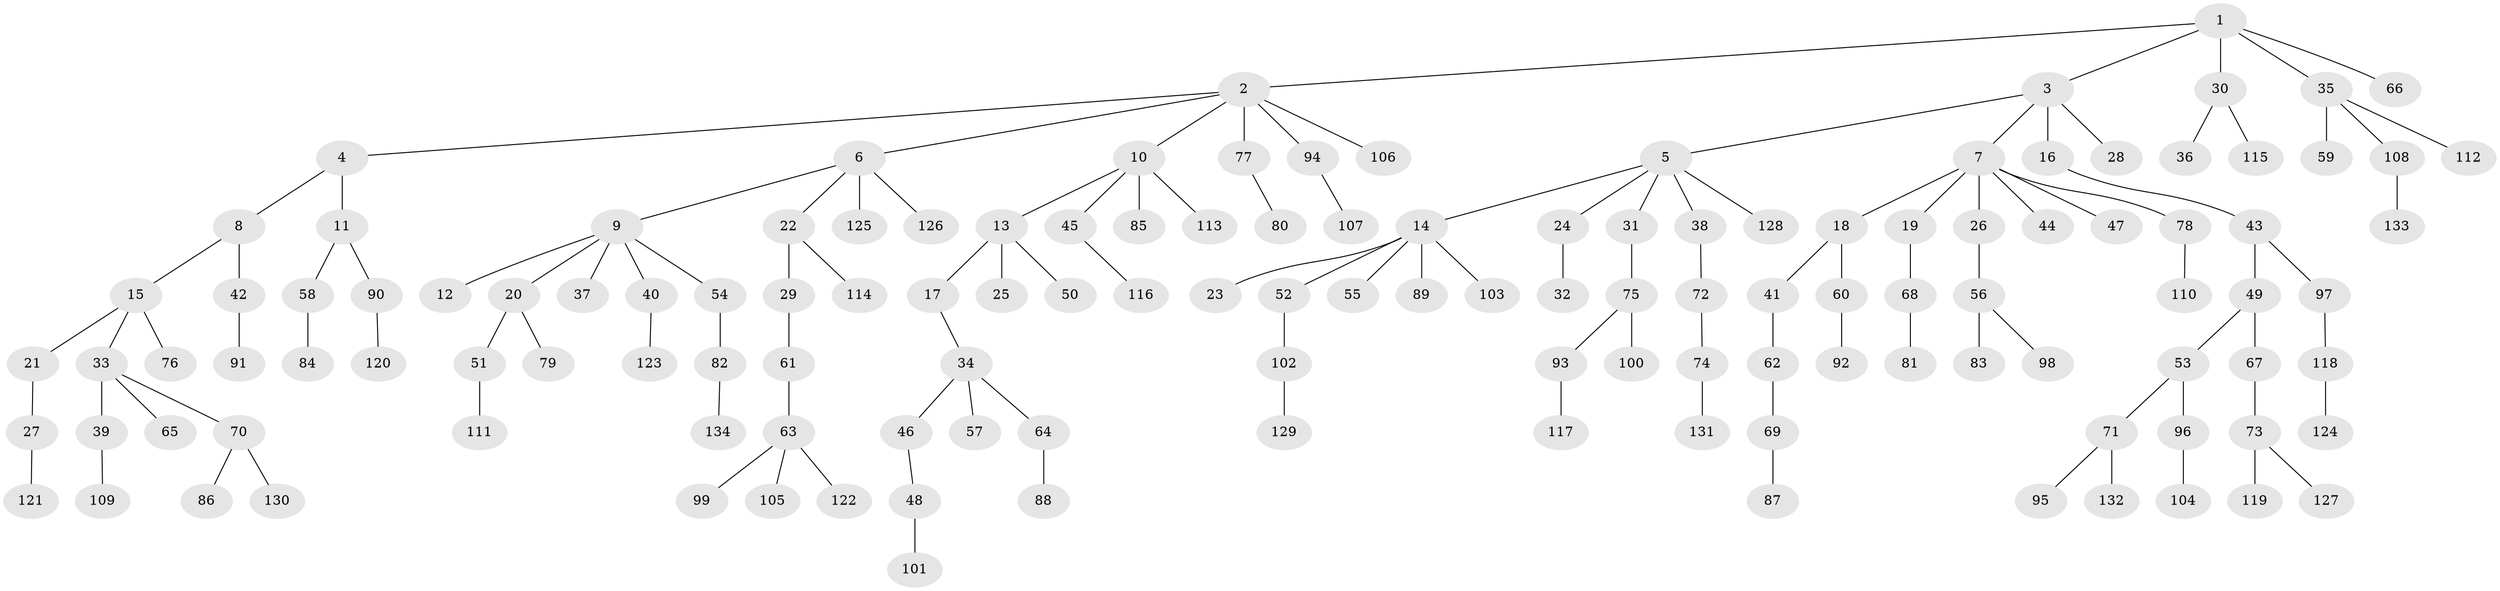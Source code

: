 // Generated by graph-tools (version 1.1) at 2025/26/03/09/25 03:26:26]
// undirected, 134 vertices, 133 edges
graph export_dot {
graph [start="1"]
  node [color=gray90,style=filled];
  1;
  2;
  3;
  4;
  5;
  6;
  7;
  8;
  9;
  10;
  11;
  12;
  13;
  14;
  15;
  16;
  17;
  18;
  19;
  20;
  21;
  22;
  23;
  24;
  25;
  26;
  27;
  28;
  29;
  30;
  31;
  32;
  33;
  34;
  35;
  36;
  37;
  38;
  39;
  40;
  41;
  42;
  43;
  44;
  45;
  46;
  47;
  48;
  49;
  50;
  51;
  52;
  53;
  54;
  55;
  56;
  57;
  58;
  59;
  60;
  61;
  62;
  63;
  64;
  65;
  66;
  67;
  68;
  69;
  70;
  71;
  72;
  73;
  74;
  75;
  76;
  77;
  78;
  79;
  80;
  81;
  82;
  83;
  84;
  85;
  86;
  87;
  88;
  89;
  90;
  91;
  92;
  93;
  94;
  95;
  96;
  97;
  98;
  99;
  100;
  101;
  102;
  103;
  104;
  105;
  106;
  107;
  108;
  109;
  110;
  111;
  112;
  113;
  114;
  115;
  116;
  117;
  118;
  119;
  120;
  121;
  122;
  123;
  124;
  125;
  126;
  127;
  128;
  129;
  130;
  131;
  132;
  133;
  134;
  1 -- 2;
  1 -- 3;
  1 -- 30;
  1 -- 35;
  1 -- 66;
  2 -- 4;
  2 -- 6;
  2 -- 10;
  2 -- 77;
  2 -- 94;
  2 -- 106;
  3 -- 5;
  3 -- 7;
  3 -- 16;
  3 -- 28;
  4 -- 8;
  4 -- 11;
  5 -- 14;
  5 -- 24;
  5 -- 31;
  5 -- 38;
  5 -- 128;
  6 -- 9;
  6 -- 22;
  6 -- 125;
  6 -- 126;
  7 -- 18;
  7 -- 19;
  7 -- 26;
  7 -- 44;
  7 -- 47;
  7 -- 78;
  8 -- 15;
  8 -- 42;
  9 -- 12;
  9 -- 20;
  9 -- 37;
  9 -- 40;
  9 -- 54;
  10 -- 13;
  10 -- 45;
  10 -- 85;
  10 -- 113;
  11 -- 58;
  11 -- 90;
  13 -- 17;
  13 -- 25;
  13 -- 50;
  14 -- 23;
  14 -- 52;
  14 -- 55;
  14 -- 89;
  14 -- 103;
  15 -- 21;
  15 -- 33;
  15 -- 76;
  16 -- 43;
  17 -- 34;
  18 -- 41;
  18 -- 60;
  19 -- 68;
  20 -- 51;
  20 -- 79;
  21 -- 27;
  22 -- 29;
  22 -- 114;
  24 -- 32;
  26 -- 56;
  27 -- 121;
  29 -- 61;
  30 -- 36;
  30 -- 115;
  31 -- 75;
  33 -- 39;
  33 -- 65;
  33 -- 70;
  34 -- 46;
  34 -- 57;
  34 -- 64;
  35 -- 59;
  35 -- 108;
  35 -- 112;
  38 -- 72;
  39 -- 109;
  40 -- 123;
  41 -- 62;
  42 -- 91;
  43 -- 49;
  43 -- 97;
  45 -- 116;
  46 -- 48;
  48 -- 101;
  49 -- 53;
  49 -- 67;
  51 -- 111;
  52 -- 102;
  53 -- 71;
  53 -- 96;
  54 -- 82;
  56 -- 83;
  56 -- 98;
  58 -- 84;
  60 -- 92;
  61 -- 63;
  62 -- 69;
  63 -- 99;
  63 -- 105;
  63 -- 122;
  64 -- 88;
  67 -- 73;
  68 -- 81;
  69 -- 87;
  70 -- 86;
  70 -- 130;
  71 -- 95;
  71 -- 132;
  72 -- 74;
  73 -- 119;
  73 -- 127;
  74 -- 131;
  75 -- 93;
  75 -- 100;
  77 -- 80;
  78 -- 110;
  82 -- 134;
  90 -- 120;
  93 -- 117;
  94 -- 107;
  96 -- 104;
  97 -- 118;
  102 -- 129;
  108 -- 133;
  118 -- 124;
}
